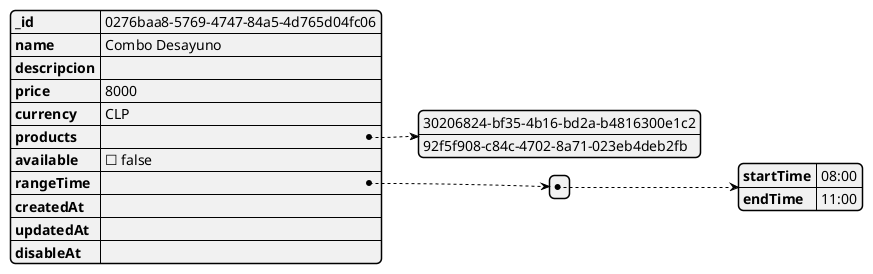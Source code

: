 @startjson
{
"_id": "0276baa8-5769-4747-84a5-4d765d04fc06",
"name": "Combo Desayuno",
"descripcion": "",
"price": 8000,
"currency": "CLP",
"products": ["30206824-bf35-4b16-bd2a-b4816300e1c2", "92f5f908-c84c-4702-8a71-023eb4deb2fb"],
"available": false,
"rangeTime": [
{"startTime": "08:00", "endTime": "11:00"}
],
"createdAt": "",
"updatedAt": "",
"disableAt": ""
}
@endjson
